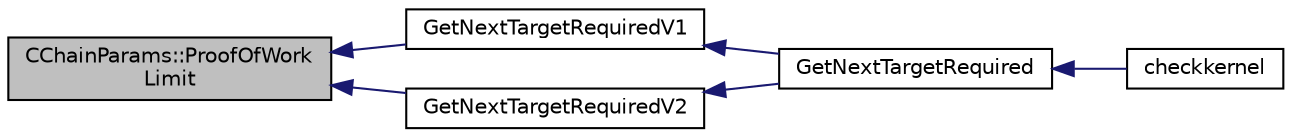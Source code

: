 digraph "CChainParams::ProofOfWorkLimit"
{
  edge [fontname="Helvetica",fontsize="10",labelfontname="Helvetica",labelfontsize="10"];
  node [fontname="Helvetica",fontsize="10",shape=record];
  rankdir="LR";
  Node141 [label="CChainParams::ProofOfWork\lLimit",height=0.2,width=0.4,color="black", fillcolor="grey75", style="filled", fontcolor="black"];
  Node141 -> Node142 [dir="back",color="midnightblue",fontsize="10",style="solid",fontname="Helvetica"];
  Node142 [label="GetNextTargetRequiredV1",height=0.2,width=0.4,color="black", fillcolor="white", style="filled",URL="$proofs_8h.html#a206d1c747985d51a94cdfc830357114a",tooltip="Calculate difficulty using retarget algorithm V1 by maintaining target. "];
  Node142 -> Node143 [dir="back",color="midnightblue",fontsize="10",style="solid",fontname="Helvetica"];
  Node143 [label="GetNextTargetRequired",height=0.2,width=0.4,color="black", fillcolor="white", style="filled",URL="$proofs_8h.html#a868a58404bd61b6a82901f428d152bae",tooltip="Calculate difficulty using retarget algorithm by maintaining target. "];
  Node143 -> Node144 [dir="back",color="midnightblue",fontsize="10",style="solid",fontname="Helvetica"];
  Node144 [label="checkkernel",height=0.2,width=0.4,color="black", fillcolor="white", style="filled",URL="$rpcmining_8cpp.html#a36ee2284a7252841b8a62a9531b6acbc"];
  Node141 -> Node145 [dir="back",color="midnightblue",fontsize="10",style="solid",fontname="Helvetica"];
  Node145 [label="GetNextTargetRequiredV2",height=0.2,width=0.4,color="black", fillcolor="white", style="filled",URL="$proofs_8h.html#af2f79935ec3c4e7b1e9ab32ee4da0f06",tooltip="Calculate difficulty using retarget algorithm V2 by maintaining target. "];
  Node145 -> Node143 [dir="back",color="midnightblue",fontsize="10",style="solid",fontname="Helvetica"];
}
